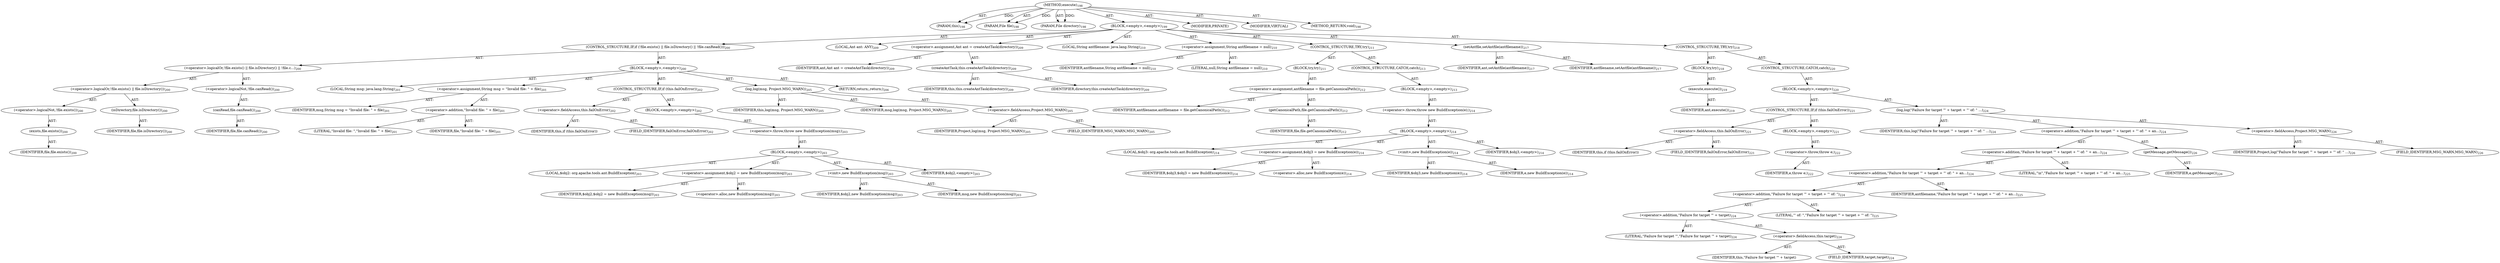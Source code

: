 digraph "execute" {  
"111669149697" [label = <(METHOD,execute)<SUB>198</SUB>> ]
"115964116993" [label = <(PARAM,this)<SUB>198</SUB>> ]
"115964117010" [label = <(PARAM,File file)<SUB>198</SUB>> ]
"115964117011" [label = <(PARAM,File directory)<SUB>198</SUB>> ]
"25769803796" [label = <(BLOCK,&lt;empty&gt;,&lt;empty&gt;)<SUB>199</SUB>> ]
"47244640273" [label = <(CONTROL_STRUCTURE,IF,if (!file.exists() || file.isDirectory() || !file.canRead()))<SUB>200</SUB>> ]
"30064771148" [label = <(&lt;operator&gt;.logicalOr,!file.exists() || file.isDirectory() || !file.c...)<SUB>200</SUB>> ]
"30064771149" [label = <(&lt;operator&gt;.logicalOr,!file.exists() || file.isDirectory())<SUB>200</SUB>> ]
"30064771150" [label = <(&lt;operator&gt;.logicalNot,!file.exists())<SUB>200</SUB>> ]
"30064771151" [label = <(exists,file.exists())<SUB>200</SUB>> ]
"68719476826" [label = <(IDENTIFIER,file,file.exists())<SUB>200</SUB>> ]
"30064771152" [label = <(isDirectory,file.isDirectory())<SUB>200</SUB>> ]
"68719476827" [label = <(IDENTIFIER,file,file.isDirectory())<SUB>200</SUB>> ]
"30064771153" [label = <(&lt;operator&gt;.logicalNot,!file.canRead())<SUB>200</SUB>> ]
"30064771154" [label = <(canRead,file.canRead())<SUB>200</SUB>> ]
"68719476828" [label = <(IDENTIFIER,file,file.canRead())<SUB>200</SUB>> ]
"25769803797" [label = <(BLOCK,&lt;empty&gt;,&lt;empty&gt;)<SUB>200</SUB>> ]
"94489280521" [label = <(LOCAL,String msg: java.lang.String)<SUB>201</SUB>> ]
"30064771155" [label = <(&lt;operator&gt;.assignment,String msg = &quot;Invalid file: &quot; + file)<SUB>201</SUB>> ]
"68719476829" [label = <(IDENTIFIER,msg,String msg = &quot;Invalid file: &quot; + file)<SUB>201</SUB>> ]
"30064771156" [label = <(&lt;operator&gt;.addition,&quot;Invalid file: &quot; + file)<SUB>201</SUB>> ]
"90194313236" [label = <(LITERAL,&quot;Invalid file: &quot;,&quot;Invalid file: &quot; + file)<SUB>201</SUB>> ]
"68719476830" [label = <(IDENTIFIER,file,&quot;Invalid file: &quot; + file)<SUB>201</SUB>> ]
"47244640274" [label = <(CONTROL_STRUCTURE,IF,if (this.failOnError))<SUB>202</SUB>> ]
"30064771157" [label = <(&lt;operator&gt;.fieldAccess,this.failOnError)<SUB>202</SUB>> ]
"68719476831" [label = <(IDENTIFIER,this,if (this.failOnError))> ]
"55834574858" [label = <(FIELD_IDENTIFIER,failOnError,failOnError)<SUB>202</SUB>> ]
"25769803798" [label = <(BLOCK,&lt;empty&gt;,&lt;empty&gt;)<SUB>202</SUB>> ]
"30064771158" [label = <(&lt;operator&gt;.throw,throw new BuildException(msg);)<SUB>203</SUB>> ]
"25769803799" [label = <(BLOCK,&lt;empty&gt;,&lt;empty&gt;)<SUB>203</SUB>> ]
"94489280522" [label = <(LOCAL,$obj2: org.apache.tools.ant.BuildException)<SUB>203</SUB>> ]
"30064771159" [label = <(&lt;operator&gt;.assignment,$obj2 = new BuildException(msg))<SUB>203</SUB>> ]
"68719476832" [label = <(IDENTIFIER,$obj2,$obj2 = new BuildException(msg))<SUB>203</SUB>> ]
"30064771160" [label = <(&lt;operator&gt;.alloc,new BuildException(msg))<SUB>203</SUB>> ]
"30064771161" [label = <(&lt;init&gt;,new BuildException(msg))<SUB>203</SUB>> ]
"68719476833" [label = <(IDENTIFIER,$obj2,new BuildException(msg))<SUB>203</SUB>> ]
"68719476834" [label = <(IDENTIFIER,msg,new BuildException(msg))<SUB>203</SUB>> ]
"68719476835" [label = <(IDENTIFIER,$obj2,&lt;empty&gt;)<SUB>203</SUB>> ]
"30064771162" [label = <(log,log(msg, Project.MSG_WARN))<SUB>205</SUB>> ]
"68719476742" [label = <(IDENTIFIER,this,log(msg, Project.MSG_WARN))<SUB>205</SUB>> ]
"68719476836" [label = <(IDENTIFIER,msg,log(msg, Project.MSG_WARN))<SUB>205</SUB>> ]
"30064771163" [label = <(&lt;operator&gt;.fieldAccess,Project.MSG_WARN)<SUB>205</SUB>> ]
"68719476837" [label = <(IDENTIFIER,Project,log(msg, Project.MSG_WARN))<SUB>205</SUB>> ]
"55834574859" [label = <(FIELD_IDENTIFIER,MSG_WARN,MSG_WARN)<SUB>205</SUB>> ]
"146028888065" [label = <(RETURN,return;,return;)<SUB>206</SUB>> ]
"94489280523" [label = <(LOCAL,Ant ant: ANY)<SUB>209</SUB>> ]
"30064771164" [label = <(&lt;operator&gt;.assignment,Ant ant = createAntTask(directory))<SUB>209</SUB>> ]
"68719476838" [label = <(IDENTIFIER,ant,Ant ant = createAntTask(directory))<SUB>209</SUB>> ]
"30064771165" [label = <(createAntTask,this.createAntTask(directory))<SUB>209</SUB>> ]
"68719476743" [label = <(IDENTIFIER,this,this.createAntTask(directory))<SUB>209</SUB>> ]
"68719476839" [label = <(IDENTIFIER,directory,this.createAntTask(directory))<SUB>209</SUB>> ]
"94489280524" [label = <(LOCAL,String antfilename: java.lang.String)<SUB>210</SUB>> ]
"30064771166" [label = <(&lt;operator&gt;.assignment,String antfilename = null)<SUB>210</SUB>> ]
"68719476840" [label = <(IDENTIFIER,antfilename,String antfilename = null)<SUB>210</SUB>> ]
"90194313237" [label = <(LITERAL,null,String antfilename = null)<SUB>210</SUB>> ]
"47244640275" [label = <(CONTROL_STRUCTURE,TRY,try)<SUB>211</SUB>> ]
"25769803800" [label = <(BLOCK,try,try)<SUB>211</SUB>> ]
"30064771167" [label = <(&lt;operator&gt;.assignment,antfilename = file.getCanonicalPath())<SUB>212</SUB>> ]
"68719476841" [label = <(IDENTIFIER,antfilename,antfilename = file.getCanonicalPath())<SUB>212</SUB>> ]
"30064771168" [label = <(getCanonicalPath,file.getCanonicalPath())<SUB>212</SUB>> ]
"68719476842" [label = <(IDENTIFIER,file,file.getCanonicalPath())<SUB>212</SUB>> ]
"47244640276" [label = <(CONTROL_STRUCTURE,CATCH,catch)<SUB>213</SUB>> ]
"25769803801" [label = <(BLOCK,&lt;empty&gt;,&lt;empty&gt;)<SUB>213</SUB>> ]
"30064771169" [label = <(&lt;operator&gt;.throw,throw new BuildException(e);)<SUB>214</SUB>> ]
"25769803802" [label = <(BLOCK,&lt;empty&gt;,&lt;empty&gt;)<SUB>214</SUB>> ]
"94489280525" [label = <(LOCAL,$obj3: org.apache.tools.ant.BuildException)<SUB>214</SUB>> ]
"30064771170" [label = <(&lt;operator&gt;.assignment,$obj3 = new BuildException(e))<SUB>214</SUB>> ]
"68719476843" [label = <(IDENTIFIER,$obj3,$obj3 = new BuildException(e))<SUB>214</SUB>> ]
"30064771171" [label = <(&lt;operator&gt;.alloc,new BuildException(e))<SUB>214</SUB>> ]
"30064771172" [label = <(&lt;init&gt;,new BuildException(e))<SUB>214</SUB>> ]
"68719476844" [label = <(IDENTIFIER,$obj3,new BuildException(e))<SUB>214</SUB>> ]
"68719476845" [label = <(IDENTIFIER,e,new BuildException(e))<SUB>214</SUB>> ]
"68719476846" [label = <(IDENTIFIER,$obj3,&lt;empty&gt;)<SUB>214</SUB>> ]
"30064771173" [label = <(setAntfile,setAntfile(antfilename))<SUB>217</SUB>> ]
"68719476847" [label = <(IDENTIFIER,ant,setAntfile(antfilename))<SUB>217</SUB>> ]
"68719476848" [label = <(IDENTIFIER,antfilename,setAntfile(antfilename))<SUB>217</SUB>> ]
"47244640277" [label = <(CONTROL_STRUCTURE,TRY,try)<SUB>218</SUB>> ]
"25769803803" [label = <(BLOCK,try,try)<SUB>218</SUB>> ]
"30064771174" [label = <(execute,execute())<SUB>219</SUB>> ]
"68719476849" [label = <(IDENTIFIER,ant,execute())<SUB>219</SUB>> ]
"47244640278" [label = <(CONTROL_STRUCTURE,CATCH,catch)<SUB>220</SUB>> ]
"25769803804" [label = <(BLOCK,&lt;empty&gt;,&lt;empty&gt;)<SUB>220</SUB>> ]
"47244640279" [label = <(CONTROL_STRUCTURE,IF,if (this.failOnError))<SUB>221</SUB>> ]
"30064771175" [label = <(&lt;operator&gt;.fieldAccess,this.failOnError)<SUB>221</SUB>> ]
"68719476850" [label = <(IDENTIFIER,this,if (this.failOnError))> ]
"55834574860" [label = <(FIELD_IDENTIFIER,failOnError,failOnError)<SUB>221</SUB>> ]
"25769803805" [label = <(BLOCK,&lt;empty&gt;,&lt;empty&gt;)<SUB>221</SUB>> ]
"30064771176" [label = <(&lt;operator&gt;.throw,throw e;)<SUB>222</SUB>> ]
"68719476851" [label = <(IDENTIFIER,e,throw e;)<SUB>222</SUB>> ]
"30064771177" [label = <(log,log(&quot;Failure for target '&quot; + target + &quot;' of: &quot; ...)<SUB>224</SUB>> ]
"68719476744" [label = <(IDENTIFIER,this,log(&quot;Failure for target '&quot; + target + &quot;' of: &quot; ...)<SUB>224</SUB>> ]
"30064771178" [label = <(&lt;operator&gt;.addition,&quot;Failure for target '&quot; + target + &quot;' of: &quot; + an...)<SUB>224</SUB>> ]
"30064771179" [label = <(&lt;operator&gt;.addition,&quot;Failure for target '&quot; + target + &quot;' of: &quot; + an...)<SUB>224</SUB>> ]
"30064771180" [label = <(&lt;operator&gt;.addition,&quot;Failure for target '&quot; + target + &quot;' of: &quot; + an...)<SUB>224</SUB>> ]
"30064771181" [label = <(&lt;operator&gt;.addition,&quot;Failure for target '&quot; + target + &quot;' of: &quot;)<SUB>224</SUB>> ]
"30064771182" [label = <(&lt;operator&gt;.addition,&quot;Failure for target '&quot; + target)<SUB>224</SUB>> ]
"90194313238" [label = <(LITERAL,&quot;Failure for target '&quot;,&quot;Failure for target '&quot; + target)<SUB>224</SUB>> ]
"30064771183" [label = <(&lt;operator&gt;.fieldAccess,this.target)<SUB>224</SUB>> ]
"68719476852" [label = <(IDENTIFIER,this,&quot;Failure for target '&quot; + target)> ]
"55834574861" [label = <(FIELD_IDENTIFIER,target,target)<SUB>224</SUB>> ]
"90194313239" [label = <(LITERAL,&quot;' of: &quot;,&quot;Failure for target '&quot; + target + &quot;' of: &quot;)<SUB>225</SUB>> ]
"68719476853" [label = <(IDENTIFIER,antfilename,&quot;Failure for target '&quot; + target + &quot;' of: &quot; + an...)<SUB>225</SUB>> ]
"90194313240" [label = <(LITERAL,&quot;\n&quot;,&quot;Failure for target '&quot; + target + &quot;' of: &quot; + an...)<SUB>225</SUB>> ]
"30064771184" [label = <(getMessage,getMessage())<SUB>226</SUB>> ]
"68719476854" [label = <(IDENTIFIER,e,getMessage())<SUB>226</SUB>> ]
"30064771185" [label = <(&lt;operator&gt;.fieldAccess,Project.MSG_WARN)<SUB>226</SUB>> ]
"68719476855" [label = <(IDENTIFIER,Project,log(&quot;Failure for target '&quot; + target + &quot;' of: &quot; ...)<SUB>226</SUB>> ]
"55834574862" [label = <(FIELD_IDENTIFIER,MSG_WARN,MSG_WARN)<SUB>226</SUB>> ]
"133143986189" [label = <(MODIFIER,PRIVATE)> ]
"133143986190" [label = <(MODIFIER,VIRTUAL)> ]
"128849018881" [label = <(METHOD_RETURN,void)<SUB>198</SUB>> ]
  "111669149697" -> "115964116993"  [ label = "AST: "] 
  "111669149697" -> "115964117010"  [ label = "AST: "] 
  "111669149697" -> "115964117011"  [ label = "AST: "] 
  "111669149697" -> "25769803796"  [ label = "AST: "] 
  "111669149697" -> "133143986189"  [ label = "AST: "] 
  "111669149697" -> "133143986190"  [ label = "AST: "] 
  "111669149697" -> "128849018881"  [ label = "AST: "] 
  "25769803796" -> "47244640273"  [ label = "AST: "] 
  "25769803796" -> "94489280523"  [ label = "AST: "] 
  "25769803796" -> "30064771164"  [ label = "AST: "] 
  "25769803796" -> "94489280524"  [ label = "AST: "] 
  "25769803796" -> "30064771166"  [ label = "AST: "] 
  "25769803796" -> "47244640275"  [ label = "AST: "] 
  "25769803796" -> "30064771173"  [ label = "AST: "] 
  "25769803796" -> "47244640277"  [ label = "AST: "] 
  "47244640273" -> "30064771148"  [ label = "AST: "] 
  "47244640273" -> "25769803797"  [ label = "AST: "] 
  "30064771148" -> "30064771149"  [ label = "AST: "] 
  "30064771148" -> "30064771153"  [ label = "AST: "] 
  "30064771149" -> "30064771150"  [ label = "AST: "] 
  "30064771149" -> "30064771152"  [ label = "AST: "] 
  "30064771150" -> "30064771151"  [ label = "AST: "] 
  "30064771151" -> "68719476826"  [ label = "AST: "] 
  "30064771152" -> "68719476827"  [ label = "AST: "] 
  "30064771153" -> "30064771154"  [ label = "AST: "] 
  "30064771154" -> "68719476828"  [ label = "AST: "] 
  "25769803797" -> "94489280521"  [ label = "AST: "] 
  "25769803797" -> "30064771155"  [ label = "AST: "] 
  "25769803797" -> "47244640274"  [ label = "AST: "] 
  "25769803797" -> "30064771162"  [ label = "AST: "] 
  "25769803797" -> "146028888065"  [ label = "AST: "] 
  "30064771155" -> "68719476829"  [ label = "AST: "] 
  "30064771155" -> "30064771156"  [ label = "AST: "] 
  "30064771156" -> "90194313236"  [ label = "AST: "] 
  "30064771156" -> "68719476830"  [ label = "AST: "] 
  "47244640274" -> "30064771157"  [ label = "AST: "] 
  "47244640274" -> "25769803798"  [ label = "AST: "] 
  "30064771157" -> "68719476831"  [ label = "AST: "] 
  "30064771157" -> "55834574858"  [ label = "AST: "] 
  "25769803798" -> "30064771158"  [ label = "AST: "] 
  "30064771158" -> "25769803799"  [ label = "AST: "] 
  "25769803799" -> "94489280522"  [ label = "AST: "] 
  "25769803799" -> "30064771159"  [ label = "AST: "] 
  "25769803799" -> "30064771161"  [ label = "AST: "] 
  "25769803799" -> "68719476835"  [ label = "AST: "] 
  "30064771159" -> "68719476832"  [ label = "AST: "] 
  "30064771159" -> "30064771160"  [ label = "AST: "] 
  "30064771161" -> "68719476833"  [ label = "AST: "] 
  "30064771161" -> "68719476834"  [ label = "AST: "] 
  "30064771162" -> "68719476742"  [ label = "AST: "] 
  "30064771162" -> "68719476836"  [ label = "AST: "] 
  "30064771162" -> "30064771163"  [ label = "AST: "] 
  "30064771163" -> "68719476837"  [ label = "AST: "] 
  "30064771163" -> "55834574859"  [ label = "AST: "] 
  "30064771164" -> "68719476838"  [ label = "AST: "] 
  "30064771164" -> "30064771165"  [ label = "AST: "] 
  "30064771165" -> "68719476743"  [ label = "AST: "] 
  "30064771165" -> "68719476839"  [ label = "AST: "] 
  "30064771166" -> "68719476840"  [ label = "AST: "] 
  "30064771166" -> "90194313237"  [ label = "AST: "] 
  "47244640275" -> "25769803800"  [ label = "AST: "] 
  "47244640275" -> "47244640276"  [ label = "AST: "] 
  "25769803800" -> "30064771167"  [ label = "AST: "] 
  "30064771167" -> "68719476841"  [ label = "AST: "] 
  "30064771167" -> "30064771168"  [ label = "AST: "] 
  "30064771168" -> "68719476842"  [ label = "AST: "] 
  "47244640276" -> "25769803801"  [ label = "AST: "] 
  "25769803801" -> "30064771169"  [ label = "AST: "] 
  "30064771169" -> "25769803802"  [ label = "AST: "] 
  "25769803802" -> "94489280525"  [ label = "AST: "] 
  "25769803802" -> "30064771170"  [ label = "AST: "] 
  "25769803802" -> "30064771172"  [ label = "AST: "] 
  "25769803802" -> "68719476846"  [ label = "AST: "] 
  "30064771170" -> "68719476843"  [ label = "AST: "] 
  "30064771170" -> "30064771171"  [ label = "AST: "] 
  "30064771172" -> "68719476844"  [ label = "AST: "] 
  "30064771172" -> "68719476845"  [ label = "AST: "] 
  "30064771173" -> "68719476847"  [ label = "AST: "] 
  "30064771173" -> "68719476848"  [ label = "AST: "] 
  "47244640277" -> "25769803803"  [ label = "AST: "] 
  "47244640277" -> "47244640278"  [ label = "AST: "] 
  "25769803803" -> "30064771174"  [ label = "AST: "] 
  "30064771174" -> "68719476849"  [ label = "AST: "] 
  "47244640278" -> "25769803804"  [ label = "AST: "] 
  "25769803804" -> "47244640279"  [ label = "AST: "] 
  "25769803804" -> "30064771177"  [ label = "AST: "] 
  "47244640279" -> "30064771175"  [ label = "AST: "] 
  "47244640279" -> "25769803805"  [ label = "AST: "] 
  "30064771175" -> "68719476850"  [ label = "AST: "] 
  "30064771175" -> "55834574860"  [ label = "AST: "] 
  "25769803805" -> "30064771176"  [ label = "AST: "] 
  "30064771176" -> "68719476851"  [ label = "AST: "] 
  "30064771177" -> "68719476744"  [ label = "AST: "] 
  "30064771177" -> "30064771178"  [ label = "AST: "] 
  "30064771177" -> "30064771185"  [ label = "AST: "] 
  "30064771178" -> "30064771179"  [ label = "AST: "] 
  "30064771178" -> "30064771184"  [ label = "AST: "] 
  "30064771179" -> "30064771180"  [ label = "AST: "] 
  "30064771179" -> "90194313240"  [ label = "AST: "] 
  "30064771180" -> "30064771181"  [ label = "AST: "] 
  "30064771180" -> "68719476853"  [ label = "AST: "] 
  "30064771181" -> "30064771182"  [ label = "AST: "] 
  "30064771181" -> "90194313239"  [ label = "AST: "] 
  "30064771182" -> "90194313238"  [ label = "AST: "] 
  "30064771182" -> "30064771183"  [ label = "AST: "] 
  "30064771183" -> "68719476852"  [ label = "AST: "] 
  "30064771183" -> "55834574861"  [ label = "AST: "] 
  "30064771184" -> "68719476854"  [ label = "AST: "] 
  "30064771185" -> "68719476855"  [ label = "AST: "] 
  "30064771185" -> "55834574862"  [ label = "AST: "] 
  "111669149697" -> "115964116993"  [ label = "DDG: "] 
  "111669149697" -> "115964117010"  [ label = "DDG: "] 
  "111669149697" -> "115964117011"  [ label = "DDG: "] 
}
